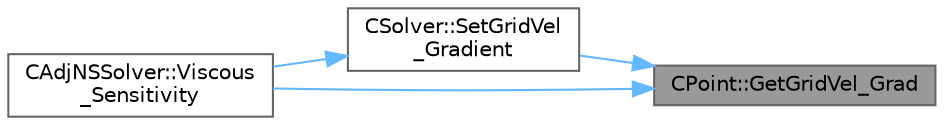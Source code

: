 digraph "CPoint::GetGridVel_Grad"
{
 // LATEX_PDF_SIZE
  bgcolor="transparent";
  edge [fontname=Helvetica,fontsize=10,labelfontname=Helvetica,labelfontsize=10];
  node [fontname=Helvetica,fontsize=10,shape=box,height=0.2,width=0.4];
  rankdir="RL";
  Node1 [id="Node000001",label="CPoint::GetGridVel_Grad",height=0.2,width=0.4,color="gray40", fillcolor="grey60", style="filled", fontcolor="black",tooltip="Get the grid velocity gradients for the entire domain."];
  Node1 -> Node2 [id="edge1_Node000001_Node000002",dir="back",color="steelblue1",style="solid",tooltip=" "];
  Node2 [id="Node000002",label="CSolver::SetGridVel\l_Gradient",height=0.2,width=0.4,color="grey40", fillcolor="white", style="filled",URL="$classCSolver.html#a287c7f92e934ae07a3b772c0752142e7",tooltip="Compute the Least Squares gradient of the grid velocity."];
  Node2 -> Node3 [id="edge2_Node000002_Node000003",dir="back",color="steelblue1",style="solid",tooltip=" "];
  Node3 [id="Node000003",label="CAdjNSSolver::Viscous\l_Sensitivity",height=0.2,width=0.4,color="grey40", fillcolor="white", style="filled",URL="$classCAdjNSSolver.html#a6e72f094190680fa7fb078d7aae9c1d8",tooltip="Compute the viscous sensitivity of the functional."];
  Node1 -> Node3 [id="edge3_Node000001_Node000003",dir="back",color="steelblue1",style="solid",tooltip=" "];
}

